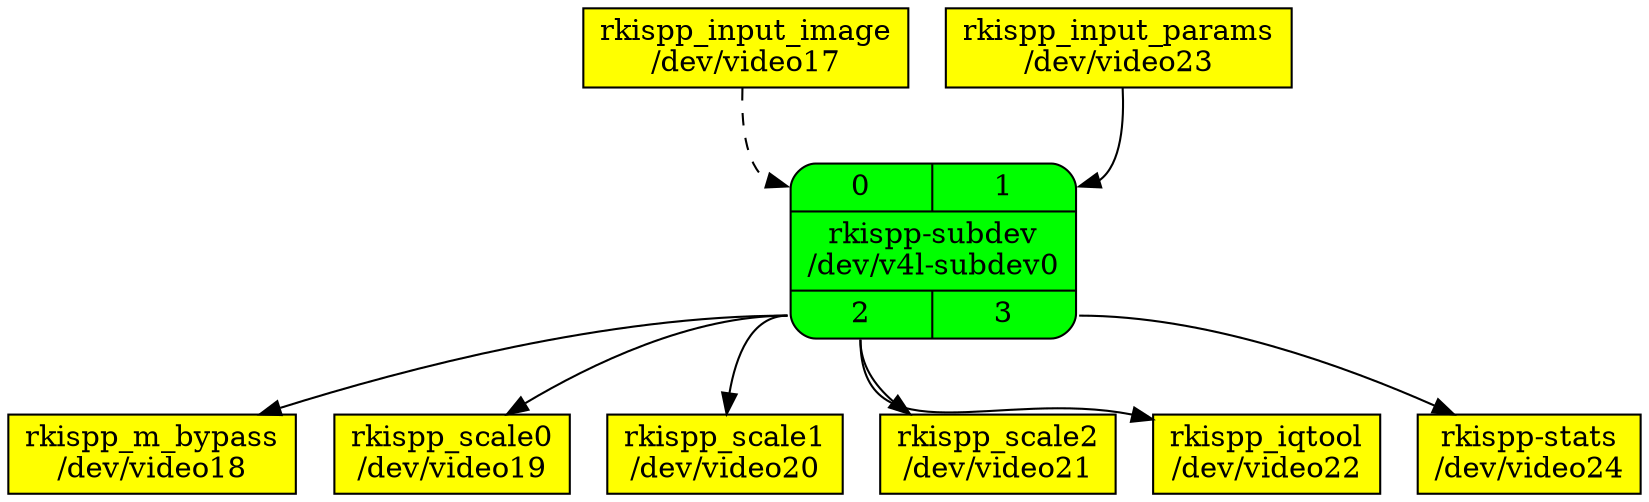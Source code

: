 digraph board {
	rankdir=TB
	n00000001 [label="rkispp_input_image\n/dev/video17", shape=box, style=filled, fillcolor=yellow]
	n00000001 -> n00000021:port0 [style=dashed]
	n00000005 [label="rkispp_m_bypass\n/dev/video18", shape=box, style=filled, fillcolor=yellow]
	n00000009 [label="rkispp_scale0\n/dev/video19", shape=box, style=filled, fillcolor=yellow]
	n0000000d [label="rkispp_scale1\n/dev/video20", shape=box, style=filled, fillcolor=yellow]
	n00000011 [label="rkispp_scale2\n/dev/video21", shape=box, style=filled, fillcolor=yellow]
	n00000015 [label="rkispp_iqtool\n/dev/video22", shape=box, style=filled, fillcolor=yellow]
	n00000019 [label="rkispp_input_params\n/dev/video23", shape=box, style=filled, fillcolor=yellow]
	n00000019 -> n00000021:port1
	n0000001d [label="rkispp-stats\n/dev/video24", shape=box, style=filled, fillcolor=yellow]
	n00000021 [label="{{<port0> 0 | <port1> 1} | rkispp-subdev\n/dev/v4l-subdev0 | {<port2> 2 | <port3> 3}}", shape=Mrecord, style=filled, fillcolor=green]
	n00000021:port3 -> n0000001d
	n00000021:port2 -> n00000005
	n00000021:port2 -> n00000009
	n00000021:port2 -> n0000000d
	n00000021:port2 -> n00000011
	n00000021:port2 -> n00000015
}
